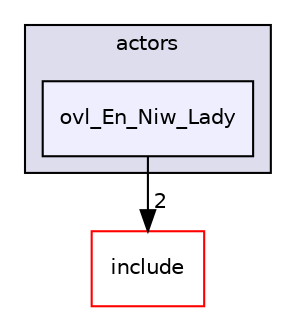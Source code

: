 digraph "src/overlays/actors/ovl_En_Niw_Lady" {
  compound=true
  node [ fontsize="10", fontname="Helvetica"];
  edge [ labelfontsize="10", labelfontname="Helvetica"];
  subgraph clusterdir_e93473484be31ce7bcb356bd643a22f8 {
    graph [ bgcolor="#ddddee", pencolor="black", label="actors" fontname="Helvetica", fontsize="10", URL="dir_e93473484be31ce7bcb356bd643a22f8.html"]
  dir_a746808e5c934aee91a579d9ccb7649d [shape=box, label="ovl_En_Niw_Lady", style="filled", fillcolor="#eeeeff", pencolor="black", URL="dir_a746808e5c934aee91a579d9ccb7649d.html"];
  }
  dir_d44c64559bbebec7f509842c48db8b23 [shape=box label="include" fillcolor="white" style="filled" color="red" URL="dir_d44c64559bbebec7f509842c48db8b23.html"];
  dir_a746808e5c934aee91a579d9ccb7649d->dir_d44c64559bbebec7f509842c48db8b23 [headlabel="2", labeldistance=1.5 headhref="dir_000313_000000.html"];
}
